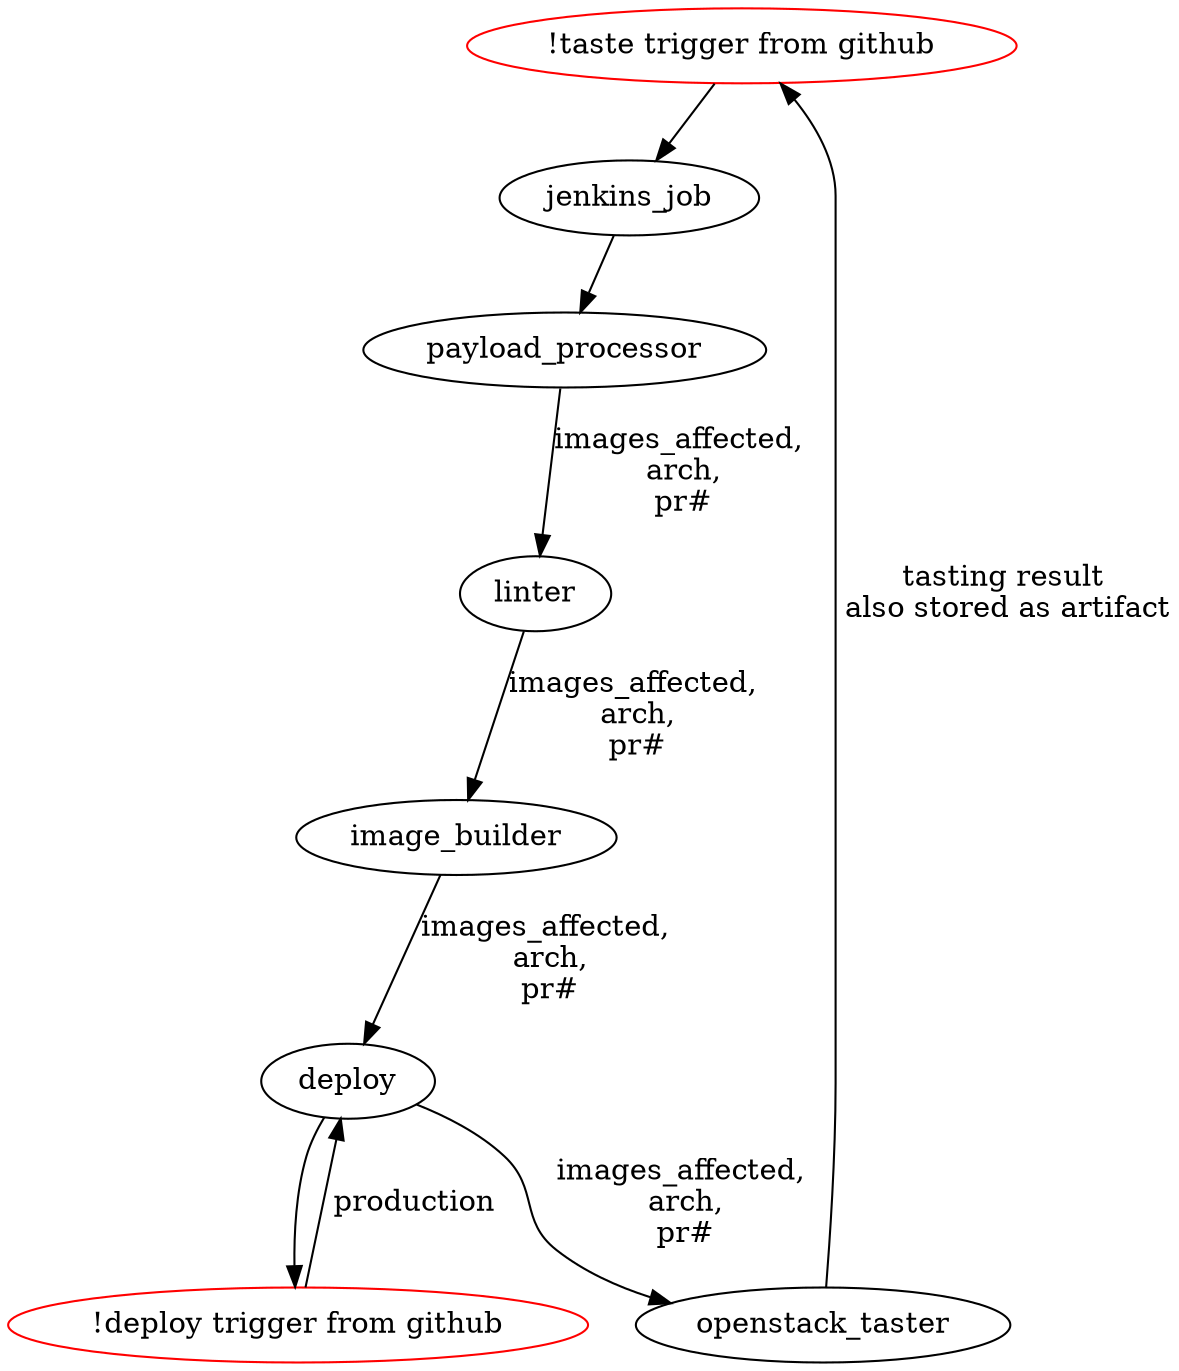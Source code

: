 digraph {
  "!taste trigger from github" -> "jenkins_job";
  
  "jenkins_job" -> "payload_processor";
  
  edge [label="images_affected,\n arch,\n pr#"]
  "payload_processor" ->  "linter";
   
  "linter" -> "image_builder" ;

  "image_builder" -> "deploy" -> "openstack_taster";

  edge [label="tasting result\n also stored as artifact"];
  "openstack_taster" -> "!taste trigger from github";
  
  //edge [label="testing\n success_results\n failure_results"];
  //"deploy" -> "image_builder"
  
  edge [label=production];
  "!deploy trigger from github" -> "deploy";
  edge [label=""];
  "deploy" -> "!deploy trigger from github";

  "!taste trigger from github" [color=red];
  "!deploy trigger from github" [color=red];
  "deploy" [tooltip="stores results as artifacts for reuse"];
}
